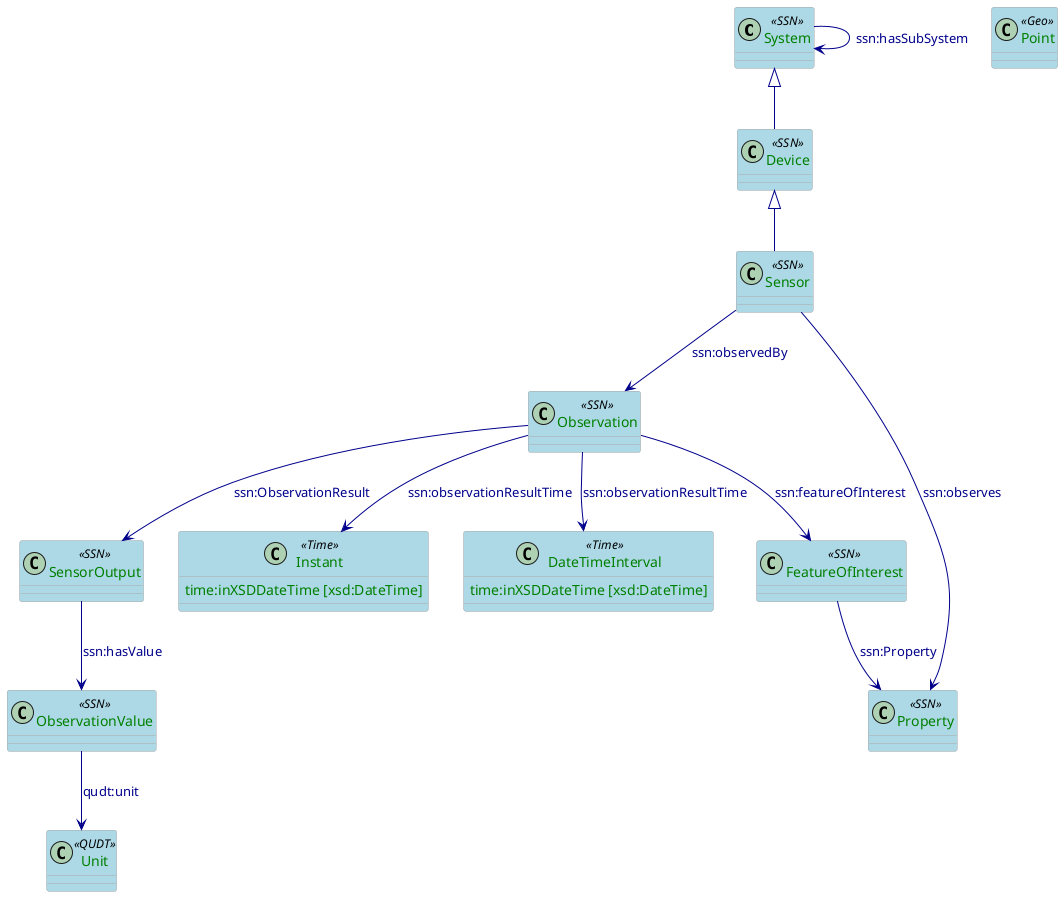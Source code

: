 @startuml

skinparam class {
  ArrowColor DarkBlue
  ArrowFontColor DarkBlue
  BackgroundColor LightBlue
  BorderColor DarkGrey
}
skinparam stereotypeCBackgroundColor Wheat
skinparam classAttributeFontColor  Green

/'
 Definition of the classes referring the
'/
class System <<SSN>>
class Device <<SSN>>
class Sensor <<SSN>>
class Observation <<SSN>>
class FeatureOfInterest <<SSN>>
class Property <<SSN>>
class SensorOutput <<SSN>>
class ObservationValue <<SSN>>
class Instant <<Time>>{
    time:inXSDDateTime [xsd:DateTime]
}
class DateTimeInterval <<Time>>{
    time:inXSDDateTime [xsd:DateTime]
}
class Unit <<QUDT>>
class Point <<Geo>>


/'
 Definition of the SSN model to model the sensor observation of the building
 facilities
'/

System --> System: ssn:hasSubSystem
System <|-- Device
Device <|-- Sensor
Sensor --> Observation: ssn:observedBy
Sensor --> Property: ssn:observes
Observation --> FeatureOfInterest: ssn:featureOfInterest
FeatureOfInterest --> Property: ssn:Property
Observation --> SensorOutput: ssn:ObservationResult
SensorOutput --> ObservationValue: ssn:hasValue
ObservationValue --> Unit: qudt:unit
Observation --> Instant: ssn:observationResultTime
Observation --> DateTimeInterval: ssn:observationResultTime

@enduml